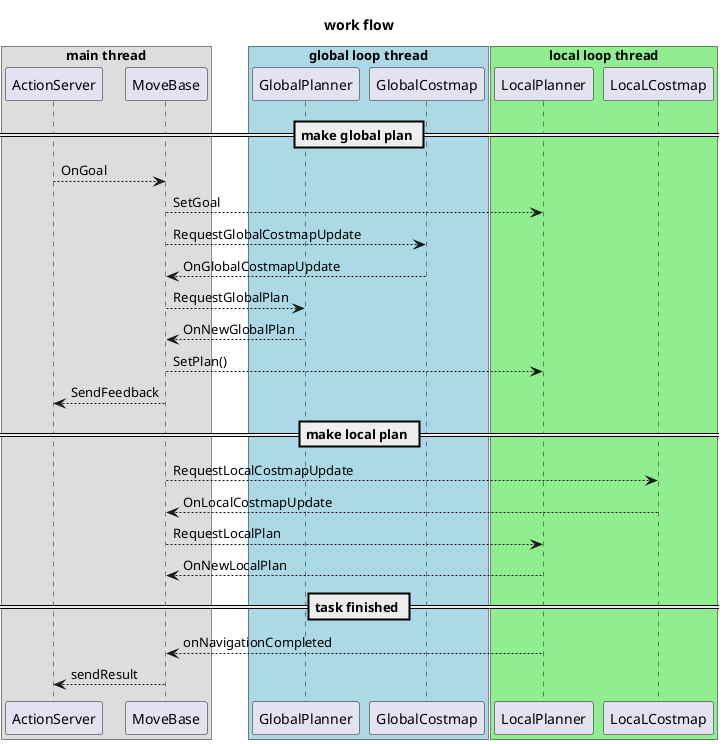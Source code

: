 @startuml
title work flow


box "main thread"
participant ActionServer       as action_server
participant MoveBase         as move_base
end box

box "global loop thread" #LightBlue
participant GlobalPlanner      as global_planner
participant GlobalCostmap      as global_costmap
end box

box "local loop thread" #LightGreen
participant LocalPlanner      as local_planner
participant LocaLCostmap      as local_costmap
end box
== make global plan ==
action_server    --> move_base:       OnGoal
move_base      --> local_planner:     SetGoal
move_base      --> global_costmap:    RequestGlobalCostmapUpdate
global_costmap   --> move_base:       OnGlobalCostmapUpdate
move_base      --> global_planner:    RequestGlobalPlan
global_planner   --> move_base:       OnNewGlobalPlan
move_base --> local_planner:          SetPlan()
move_base      --> action_server:     SendFeedback
== make local plan ==
move_base      --> local_costmap: RequestLocalCostmapUpdate
local_costmap --> move_base:      OnLocalCostmapUpdate
move_base      --> local_planner:    RequestLocalPlan
local_planner   --> move_base:       OnNewLocalPlan
== task finished ==
local_planner    --> move_base:       onNavigationCompleted
move_base      --> action_server:     sendResult
@enduml